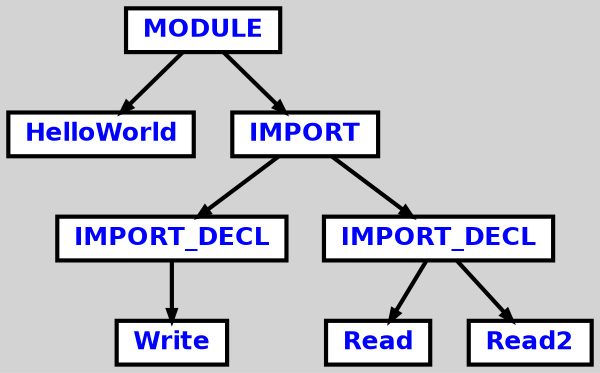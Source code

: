 digraph {

	ordering=out;
	ranksep=.4;
	bgcolor="lightgrey"; node [shape=box, fixedsize=false, fontsize=12, fontname="Helvetica-bold", fontcolor="blue"
		width=.25, height=.25, color="black", fillcolor="white", style="filled, solid, bold"];
	edge [arrowsize=.5, color="black", style="bold"]

  n0 [label="MODULE"];
  n1 [label="HelloWorld"];
  n2 [label="IMPORT"];
  n2 [label="IMPORT"];
  n3 [label="IMPORT_DECL"];
  n3 [label="IMPORT_DECL"];
  n4 [label="Write"];
  n5 [label="IMPORT_DECL"];
  n5 [label="IMPORT_DECL"];
  n6 [label="Read"];
  n7 [label="Read2"];

  n0 -> n1 // "MODULE" -> "HelloWorld"
  n0 -> n2 // "MODULE" -> "IMPORT"
  n2 -> n3 // "IMPORT" -> "IMPORT_DECL"
  n3 -> n4 // "IMPORT_DECL" -> "Write"
  n2 -> n5 // "IMPORT" -> "IMPORT_DECL"
  n5 -> n6 // "IMPORT_DECL" -> "Read"
  n5 -> n7 // "IMPORT_DECL" -> "Read2"

}
